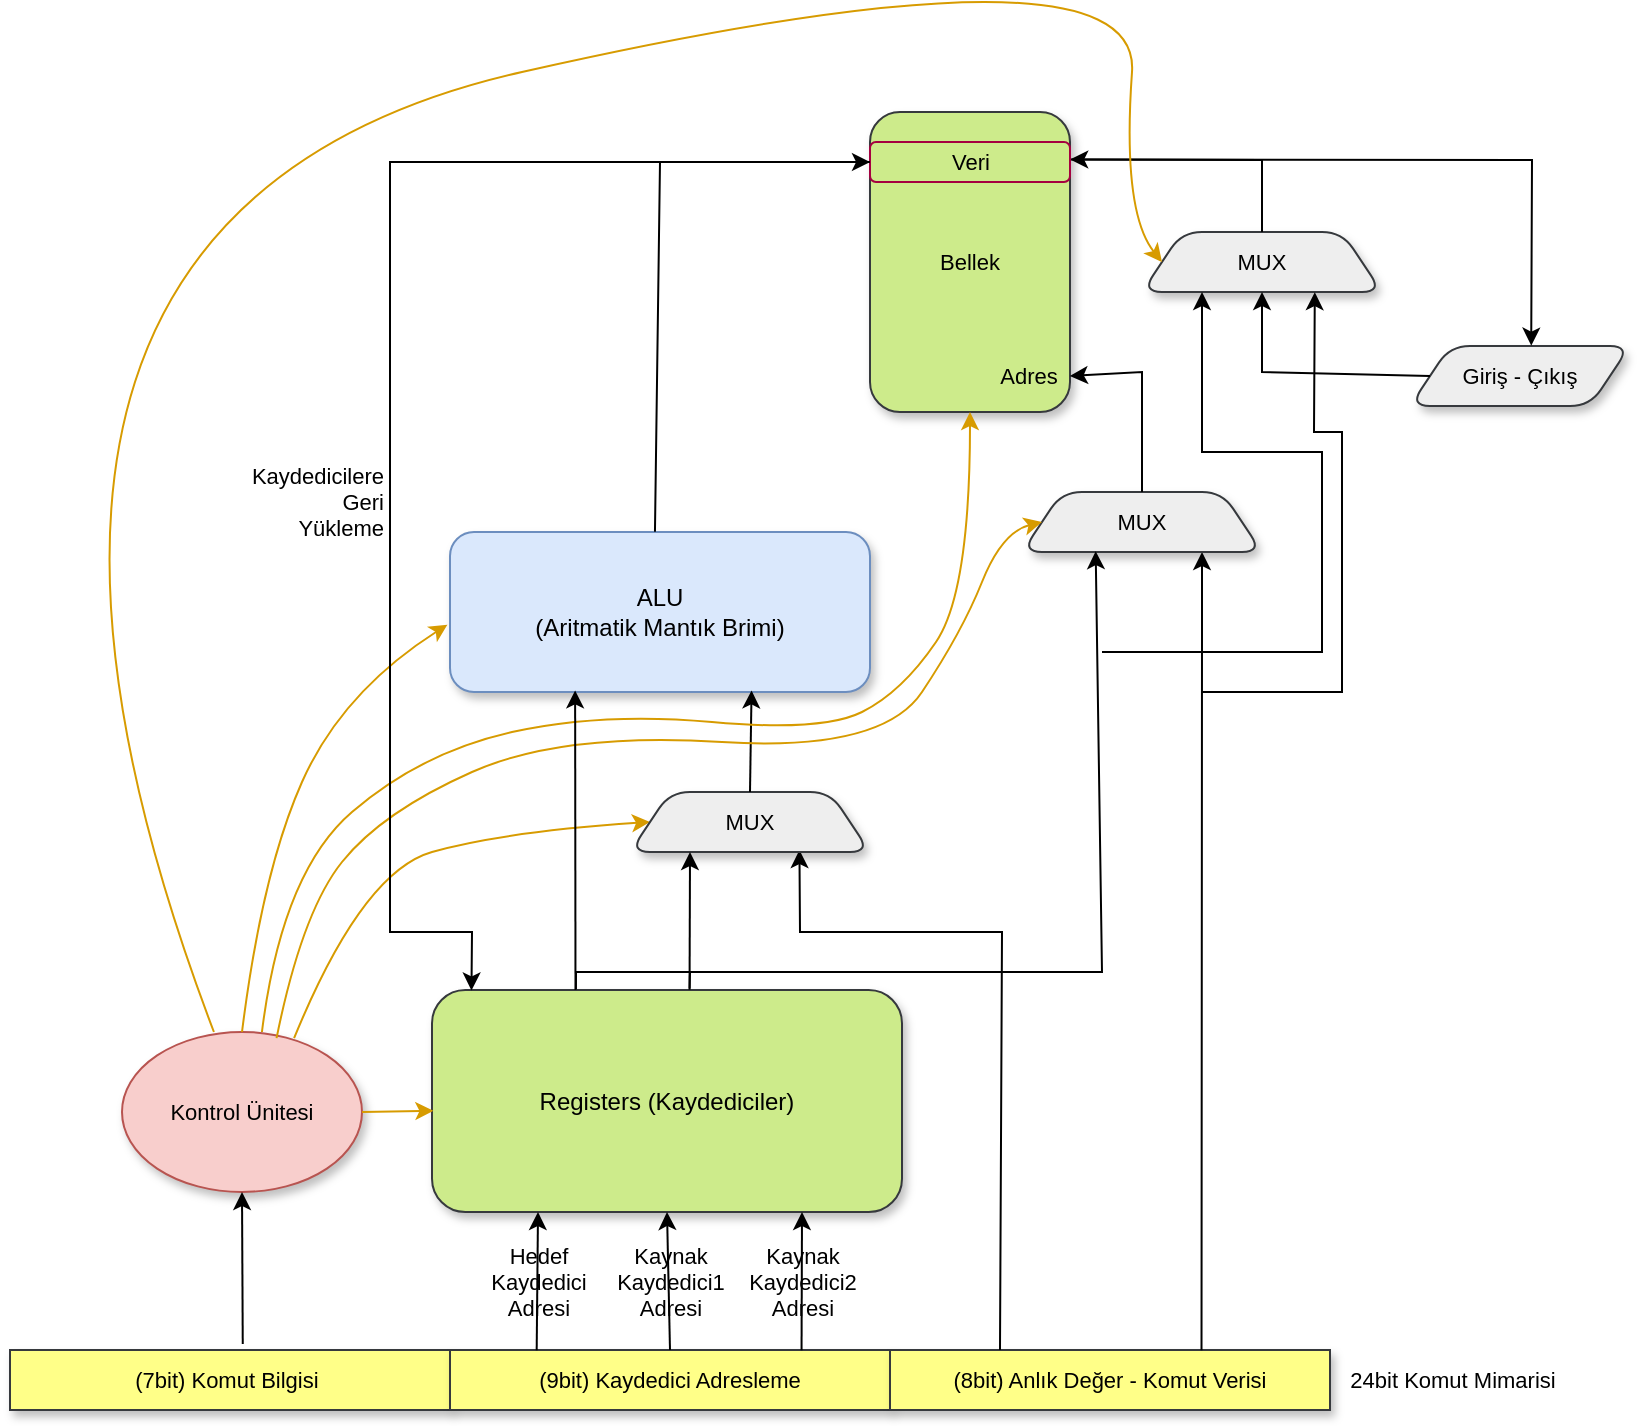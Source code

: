 <mxfile version="20.5.1" type="device"><diagram id="9_Mhc0VUAA4d--zFwy-R" name="Sayfa -1"><mxGraphModel dx="1196" dy="690" grid="1" gridSize="10" guides="1" tooltips="1" connect="1" arrows="1" fold="1" page="1" pageScale="1" pageWidth="827" pageHeight="1169" math="0" shadow="0"><root><mxCell id="0"/><mxCell id="1" parent="0"/><mxCell id="RixJKPN4EaS9a-ct5FjR-1" value="ALU &lt;br&gt;(Aritmatik Mantık Brimi)" style="rounded=1;whiteSpace=wrap;html=1;fillColor=#dae8fc;strokeColor=#6c8ebf;labelBorderColor=none;labelBackgroundColor=none;shadow=1;" vertex="1" parent="1"><mxGeometry x="234" y="350" width="210" height="80" as="geometry"/></mxCell><mxCell id="RixJKPN4EaS9a-ct5FjR-3" value="Registers (Kaydediciler)" style="rounded=1;whiteSpace=wrap;html=1;fillColor=#cdeb8b;strokeColor=#36393d;labelBorderColor=none;labelBackgroundColor=none;shadow=1;" vertex="1" parent="1"><mxGeometry x="225" y="579" width="235" height="111" as="geometry"/></mxCell><mxCell id="RixJKPN4EaS9a-ct5FjR-15" value="Kontrol Ünitesi" style="ellipse;whiteSpace=wrap;html=1;fontSize=11;fillColor=#f8cecc;strokeColor=#b85450;labelBorderColor=none;labelBackgroundColor=none;sketch=0;shadow=1;" vertex="1" parent="1"><mxGeometry x="70" y="600" width="120" height="80" as="geometry"/></mxCell><mxCell id="RixJKPN4EaS9a-ct5FjR-21" value="" style="curved=1;endArrow=classic;html=1;rounded=0;fontSize=11;entryX=-0.006;entryY=0.579;entryDx=0;entryDy=0;entryPerimeter=0;exitX=0.5;exitY=0;exitDx=0;exitDy=0;fillColor=#ffe6cc;strokeColor=#d79b00;labelBorderColor=none;labelBackgroundColor=none;" edge="1" parent="1" source="RixJKPN4EaS9a-ct5FjR-15" target="RixJKPN4EaS9a-ct5FjR-1"><mxGeometry width="50" height="50" relative="1" as="geometry"><mxPoint x="160" y="550" as="sourcePoint"/><mxPoint x="210" y="500" as="targetPoint"/><Array as="points"><mxPoint x="140" y="520"/><mxPoint x="180" y="430"/></Array></mxGeometry></mxCell><mxCell id="RixJKPN4EaS9a-ct5FjR-23" value="(7bit) Komut Bilgisi&amp;nbsp;" style="rounded=0;whiteSpace=wrap;html=1;fontSize=11;fillColor=#ffff88;strokeColor=#36393d;labelBorderColor=none;labelBackgroundColor=none;shadow=1;" vertex="1" parent="1"><mxGeometry x="14" y="759" width="220" height="30" as="geometry"/></mxCell><mxCell id="RixJKPN4EaS9a-ct5FjR-24" value="(9bit) Kaydedici Adresleme" style="rounded=0;whiteSpace=wrap;html=1;fontSize=11;fillColor=#ffff88;strokeColor=#36393d;labelBorderColor=none;labelBackgroundColor=none;shadow=1;" vertex="1" parent="1"><mxGeometry x="234" y="759" width="220" height="30" as="geometry"/></mxCell><mxCell id="RixJKPN4EaS9a-ct5FjR-25" value="(8bit) Anlık Değer - Komut Verisi" style="rounded=0;whiteSpace=wrap;html=1;fontSize=11;fillColor=#ffff88;strokeColor=#36393d;labelBorderColor=none;labelBackgroundColor=none;shadow=1;" vertex="1" parent="1"><mxGeometry x="454" y="759" width="220" height="30" as="geometry"/></mxCell><mxCell id="RixJKPN4EaS9a-ct5FjR-26" value="" style="endArrow=classic;html=1;rounded=0;fontSize=11;entryX=0.5;entryY=1;entryDx=0;entryDy=0;exitX=0.529;exitY=-0.1;exitDx=0;exitDy=0;exitPerimeter=0;labelBorderColor=none;labelBackgroundColor=none;" edge="1" parent="1" source="RixJKPN4EaS9a-ct5FjR-23" target="RixJKPN4EaS9a-ct5FjR-15"><mxGeometry width="50" height="50" relative="1" as="geometry"><mxPoint x="330" y="740" as="sourcePoint"/><mxPoint x="380" y="690" as="targetPoint"/></mxGeometry></mxCell><mxCell id="RixJKPN4EaS9a-ct5FjR-27" value="" style="endArrow=classic;html=1;rounded=0;fontSize=11;exitX=0.197;exitY=0.005;exitDx=0;exitDy=0;exitPerimeter=0;labelBorderColor=none;labelBackgroundColor=none;" edge="1" parent="1" source="RixJKPN4EaS9a-ct5FjR-24"><mxGeometry relative="1" as="geometry"><mxPoint x="278" y="720" as="sourcePoint"/><mxPoint x="278" y="690" as="targetPoint"/></mxGeometry></mxCell><mxCell id="RixJKPN4EaS9a-ct5FjR-28" value="Hedef&lt;br&gt;Kaydedici&lt;br&gt;Adresi" style="edgeLabel;resizable=0;html=1;align=center;verticalAlign=middle;fontSize=11;labelBorderColor=none;labelBackgroundColor=none;" connectable="0" vertex="1" parent="RixJKPN4EaS9a-ct5FjR-27"><mxGeometry relative="1" as="geometry"/></mxCell><mxCell id="RixJKPN4EaS9a-ct5FjR-29" value="" style="endArrow=classic;html=1;rounded=0;fontSize=11;entryX=0.5;entryY=1;entryDx=0;entryDy=0;exitX=0.5;exitY=0;exitDx=0;exitDy=0;labelBorderColor=none;labelBackgroundColor=none;" edge="1" parent="1" source="RixJKPN4EaS9a-ct5FjR-24" target="RixJKPN4EaS9a-ct5FjR-3"><mxGeometry relative="1" as="geometry"><mxPoint x="293.06" y="727.66" as="sourcePoint"/><mxPoint x="282.322" y="649" as="targetPoint"/></mxGeometry></mxCell><mxCell id="RixJKPN4EaS9a-ct5FjR-30" value="Kaynak&lt;br&gt;Kaydedici1&lt;br&gt;Adresi" style="edgeLabel;resizable=0;html=1;align=center;verticalAlign=middle;fontSize=11;labelBorderColor=none;labelBackgroundColor=none;" connectable="0" vertex="1" parent="RixJKPN4EaS9a-ct5FjR-29"><mxGeometry relative="1" as="geometry"/></mxCell><mxCell id="RixJKPN4EaS9a-ct5FjR-31" value="" style="endArrow=classic;html=1;rounded=0;fontSize=11;exitX=0.799;exitY=0.005;exitDx=0;exitDy=0;exitPerimeter=0;labelBorderColor=none;labelBackgroundColor=none;" edge="1" parent="1" source="RixJKPN4EaS9a-ct5FjR-24"><mxGeometry relative="1" as="geometry"><mxPoint x="410.28" y="720.33" as="sourcePoint"/><mxPoint x="410" y="690" as="targetPoint"/></mxGeometry></mxCell><mxCell id="RixJKPN4EaS9a-ct5FjR-32" value="Kaynak&lt;br&gt;Kaydedici2&lt;br&gt;Adresi" style="edgeLabel;resizable=0;html=1;align=center;verticalAlign=middle;fontSize=11;labelBorderColor=none;labelBackgroundColor=none;" connectable="0" vertex="1" parent="RixJKPN4EaS9a-ct5FjR-31"><mxGeometry relative="1" as="geometry"/></mxCell><mxCell id="RixJKPN4EaS9a-ct5FjR-34" value="Bellek" style="rounded=1;whiteSpace=wrap;html=1;fontSize=11;fillColor=#cdeb8b;strokeColor=#36393d;labelBorderColor=none;labelBackgroundColor=none;shadow=1;" vertex="1" parent="1"><mxGeometry x="444" y="140" width="100" height="150" as="geometry"/></mxCell><mxCell id="RixJKPN4EaS9a-ct5FjR-38" value="" style="curved=1;endArrow=classic;html=1;rounded=0;fontSize=11;entryX=0;entryY=0.5;entryDx=0;entryDy=0;exitX=0.717;exitY=0.039;exitDx=0;exitDy=0;fillColor=#ffe6cc;strokeColor=#d79b00;exitPerimeter=0;labelBorderColor=none;labelBackgroundColor=none;" edge="1" parent="1" source="RixJKPN4EaS9a-ct5FjR-15" target="RixJKPN4EaS9a-ct5FjR-40"><mxGeometry width="50" height="50" relative="1" as="geometry"><mxPoint x="140" y="576" as="sourcePoint"/><mxPoint x="295" y="500" as="targetPoint"/><Array as="points"><mxPoint x="190" y="520"/><mxPoint x="260" y="500"/></Array></mxGeometry></mxCell><mxCell id="RixJKPN4EaS9a-ct5FjR-39" value="" style="endArrow=classic;html=1;rounded=0;fontSize=11;exitX=0.25;exitY=0;exitDx=0;exitDy=0;entryX=0.706;entryY=0.967;entryDx=0;entryDy=0;entryPerimeter=0;labelBorderColor=none;labelBackgroundColor=none;" edge="1" parent="1" source="RixJKPN4EaS9a-ct5FjR-25" target="RixJKPN4EaS9a-ct5FjR-40"><mxGeometry width="50" height="50" relative="1" as="geometry"><mxPoint x="510" y="665" as="sourcePoint"/><mxPoint x="356" y="525" as="targetPoint"/><Array as="points"><mxPoint x="510" y="550"/><mxPoint x="409" y="550"/></Array></mxGeometry></mxCell><mxCell id="RixJKPN4EaS9a-ct5FjR-40" value="MUX" style="shape=trapezoid;perimeter=trapezoidPerimeter;whiteSpace=wrap;html=1;fixedSize=1;shadow=1;fontSize=11;fillColor=#eeeeee;strokeColor=#36393d;labelBorderColor=none;labelBackgroundColor=none;rounded=1;" vertex="1" parent="1"><mxGeometry x="324" y="480" width="120" height="30" as="geometry"/></mxCell><mxCell id="RixJKPN4EaS9a-ct5FjR-42" value="" style="endArrow=classic;html=1;rounded=0;fontSize=11;entryX=0.718;entryY=0.99;entryDx=0;entryDy=0;exitX=0.5;exitY=0;exitDx=0;exitDy=0;entryPerimeter=0;labelBorderColor=none;labelBackgroundColor=none;" edge="1" parent="1" source="RixJKPN4EaS9a-ct5FjR-40" target="RixJKPN4EaS9a-ct5FjR-1"><mxGeometry width="50" height="50" relative="1" as="geometry"><mxPoint x="160" y="530" as="sourcePoint"/><mxPoint x="210" y="480" as="targetPoint"/></mxGeometry></mxCell><mxCell id="RixJKPN4EaS9a-ct5FjR-43" value="Adres" style="text;html=1;align=center;verticalAlign=middle;resizable=0;points=[];autosize=1;strokeColor=none;fillColor=none;fontSize=11;labelBorderColor=none;labelBackgroundColor=none;" vertex="1" parent="1"><mxGeometry x="498" y="257" width="50" height="30" as="geometry"/></mxCell><mxCell id="RixJKPN4EaS9a-ct5FjR-44" value="" style="endArrow=classic;html=1;rounded=0;fontSize=11;exitX=0.708;exitY=0.003;exitDx=0;exitDy=0;exitPerimeter=0;entryX=0.75;entryY=1;entryDx=0;entryDy=0;labelBorderColor=none;labelBackgroundColor=none;" edge="1" parent="1" source="RixJKPN4EaS9a-ct5FjR-25" target="RixJKPN4EaS9a-ct5FjR-45"><mxGeometry width="50" height="50" relative="1" as="geometry"><mxPoint x="240" y="620" as="sourcePoint"/><mxPoint x="580" y="360" as="targetPoint"/><Array as="points"><mxPoint x="610" y="400"/></Array></mxGeometry></mxCell><mxCell id="RixJKPN4EaS9a-ct5FjR-45" value="MUX" style="shape=trapezoid;perimeter=trapezoidPerimeter;whiteSpace=wrap;html=1;fixedSize=1;shadow=1;fontSize=11;fillColor=#eeeeee;strokeColor=#36393d;labelBorderColor=none;labelBackgroundColor=none;rounded=1;" vertex="1" parent="1"><mxGeometry x="520" y="330" width="120" height="30" as="geometry"/></mxCell><mxCell id="RixJKPN4EaS9a-ct5FjR-46" value="" style="endArrow=classic;html=1;rounded=0;fontSize=11;entryX=0.307;entryY=0.987;entryDx=0;entryDy=0;entryPerimeter=0;exitX=0.548;exitY=-0.001;exitDx=0;exitDy=0;exitPerimeter=0;labelBorderColor=none;labelBackgroundColor=none;" edge="1" parent="1" source="RixJKPN4EaS9a-ct5FjR-3" target="RixJKPN4EaS9a-ct5FjR-45"><mxGeometry width="50" height="50" relative="1" as="geometry"><mxPoint x="350" y="580" as="sourcePoint"/><mxPoint x="580" y="440" as="targetPoint"/><Array as="points"><mxPoint x="354" y="570"/><mxPoint x="560" y="570"/></Array></mxGeometry></mxCell><mxCell id="RixJKPN4EaS9a-ct5FjR-47" value="" style="endArrow=classic;html=1;rounded=0;fontSize=11;exitX=0.5;exitY=0;exitDx=0;exitDy=0;entryX=0.999;entryY=0.88;entryDx=0;entryDy=0;entryPerimeter=0;labelBorderColor=none;labelBackgroundColor=none;" edge="1" parent="1" source="RixJKPN4EaS9a-ct5FjR-45" target="RixJKPN4EaS9a-ct5FjR-34"><mxGeometry width="50" height="50" relative="1" as="geometry"><mxPoint x="470" y="280" as="sourcePoint"/><mxPoint x="600" y="270" as="targetPoint"/><Array as="points"><mxPoint x="580" y="270"/></Array></mxGeometry></mxCell><mxCell id="RixJKPN4EaS9a-ct5FjR-48" value="" style="curved=1;endArrow=classic;html=1;rounded=0;fontSize=11;entryX=0;entryY=0.5;entryDx=0;entryDy=0;exitX=0.644;exitY=0.038;exitDx=0;exitDy=0;fillColor=#ffe6cc;strokeColor=#d79b00;exitPerimeter=0;labelBorderColor=none;labelBackgroundColor=none;" edge="1" parent="1" source="RixJKPN4EaS9a-ct5FjR-15" target="RixJKPN4EaS9a-ct5FjR-45"><mxGeometry width="50" height="50" relative="1" as="geometry"><mxPoint x="166.04" y="613.12" as="sourcePoint"/><mxPoint x="299" y="505" as="targetPoint"/><Array as="points"><mxPoint x="160" y="540"/><mxPoint x="200" y="490"/><mxPoint x="290" y="450"/><mxPoint x="450" y="460"/><mxPoint x="490" y="400"/><mxPoint x="510" y="350"/></Array></mxGeometry></mxCell><mxCell id="RixJKPN4EaS9a-ct5FjR-49" value="" style="curved=1;endArrow=classic;html=1;rounded=0;fontSize=11;entryX=0.5;entryY=1;entryDx=0;entryDy=0;exitX=0.583;exitY=0;exitDx=0;exitDy=0;fillColor=#ffe6cc;strokeColor=#d79b00;exitPerimeter=0;labelBorderColor=none;labelBackgroundColor=none;" edge="1" parent="1" source="RixJKPN4EaS9a-ct5FjR-15" target="RixJKPN4EaS9a-ct5FjR-34"><mxGeometry width="50" height="50" relative="1" as="geometry"><mxPoint x="-20.0" y="474.02" as="sourcePoint"/><mxPoint x="383.72" y="215.98" as="targetPoint"/><Array as="points"><mxPoint x="150" y="520"/><mxPoint x="220" y="460"/><mxPoint x="310" y="440"/><mxPoint x="420" y="450"/><mxPoint x="460" y="430"/><mxPoint x="494" y="380"/></Array></mxGeometry></mxCell><mxCell id="RixJKPN4EaS9a-ct5FjR-50" value="MUX" style="shape=trapezoid;perimeter=trapezoidPerimeter;whiteSpace=wrap;html=1;fixedSize=1;shadow=1;fontSize=11;fillColor=#eeeeee;strokeColor=#36393d;labelBorderColor=none;labelBackgroundColor=none;rounded=1;" vertex="1" parent="1"><mxGeometry x="580" y="200" width="120" height="30" as="geometry"/></mxCell><mxCell id="RixJKPN4EaS9a-ct5FjR-51" value="Veri" style="text;html=1;align=center;verticalAlign=middle;resizable=0;points=[];autosize=1;strokeColor=none;fillColor=none;fontSize=11;labelBorderColor=none;labelBackgroundColor=none;" vertex="1" parent="1"><mxGeometry x="474" y="150" width="40" height="30" as="geometry"/></mxCell><mxCell id="RixJKPN4EaS9a-ct5FjR-52" value="" style="endArrow=classic;html=1;rounded=0;fontSize=11;exitX=0.5;exitY=0;exitDx=0;exitDy=0;entryX=1.001;entryY=0.158;entryDx=0;entryDy=0;entryPerimeter=0;labelBorderColor=none;labelBackgroundColor=none;" edge="1" parent="1" source="RixJKPN4EaS9a-ct5FjR-50" target="RixJKPN4EaS9a-ct5FjR-34"><mxGeometry width="50" height="50" relative="1" as="geometry"><mxPoint x="240" y="370" as="sourcePoint"/><mxPoint x="620" y="150" as="targetPoint"/><Array as="points"><mxPoint x="640" y="164"/></Array></mxGeometry></mxCell><mxCell id="RixJKPN4EaS9a-ct5FjR-53" value="" style="endArrow=classic;html=1;rounded=0;fontSize=11;entryX=0.25;entryY=1;entryDx=0;entryDy=0;labelBorderColor=none;labelBackgroundColor=none;" edge="1" parent="1" target="RixJKPN4EaS9a-ct5FjR-50"><mxGeometry width="50" height="50" relative="1" as="geometry"><mxPoint x="560" y="410" as="sourcePoint"/><mxPoint x="680" y="380" as="targetPoint"/><Array as="points"><mxPoint x="670" y="410"/><mxPoint x="670" y="310"/><mxPoint x="610" y="310"/></Array></mxGeometry></mxCell><mxCell id="RixJKPN4EaS9a-ct5FjR-54" value="" style="endArrow=classic;html=1;rounded=0;fontSize=11;entryX=0.72;entryY=1.003;entryDx=0;entryDy=0;entryPerimeter=0;labelBorderColor=none;labelBackgroundColor=none;" edge="1" parent="1" target="RixJKPN4EaS9a-ct5FjR-50"><mxGeometry width="50" height="50" relative="1" as="geometry"><mxPoint x="610" y="430" as="sourcePoint"/><mxPoint x="550" y="320" as="targetPoint"/><Array as="points"><mxPoint x="680" y="430"/><mxPoint x="680" y="300"/><mxPoint x="666" y="300"/></Array></mxGeometry></mxCell><mxCell id="RixJKPN4EaS9a-ct5FjR-55" value="Giriş - Çıkış" style="shape=parallelogram;perimeter=parallelogramPerimeter;whiteSpace=wrap;html=1;fixedSize=1;shadow=1;fontSize=11;fillColor=#eeeeee;strokeColor=#36393d;labelBorderColor=none;labelBackgroundColor=none;rounded=1;" vertex="1" parent="1"><mxGeometry x="714" y="257" width="110" height="30" as="geometry"/></mxCell><mxCell id="RixJKPN4EaS9a-ct5FjR-56" value="" style="endArrow=classic;html=1;rounded=0;fontSize=11;entryX=0.5;entryY=1;entryDx=0;entryDy=0;exitX=0;exitY=0.5;exitDx=0;exitDy=0;labelBorderColor=none;labelBackgroundColor=none;" edge="1" parent="1" source="RixJKPN4EaS9a-ct5FjR-55" target="RixJKPN4EaS9a-ct5FjR-50"><mxGeometry width="50" height="50" relative="1" as="geometry"><mxPoint x="704" y="320" as="sourcePoint"/><mxPoint x="754" y="270" as="targetPoint"/><Array as="points"><mxPoint x="640" y="270"/></Array></mxGeometry></mxCell><mxCell id="RixJKPN4EaS9a-ct5FjR-57" value="" style="endArrow=classic;html=1;rounded=0;fontSize=11;entryX=0.551;entryY=-0.006;entryDx=0;entryDy=0;entryPerimeter=0;exitX=1.004;exitY=0.158;exitDx=0;exitDy=0;exitPerimeter=0;labelBorderColor=none;labelBackgroundColor=none;" edge="1" parent="1" source="RixJKPN4EaS9a-ct5FjR-34" target="RixJKPN4EaS9a-ct5FjR-55"><mxGeometry width="50" height="50" relative="1" as="geometry"><mxPoint x="644" y="170" as="sourcePoint"/><mxPoint x="794" y="150" as="targetPoint"/><Array as="points"><mxPoint x="775" y="164"/></Array></mxGeometry></mxCell><mxCell id="RixJKPN4EaS9a-ct5FjR-59" value="" style="rounded=1;whiteSpace=wrap;html=1;shadow=0;fontSize=11;fillColor=none;fontColor=#ffffff;strokeColor=#A50040;labelBorderColor=none;labelBackgroundColor=none;" vertex="1" parent="1"><mxGeometry x="444" y="155" width="100" height="20" as="geometry"/></mxCell><mxCell id="RixJKPN4EaS9a-ct5FjR-61" value="" style="endArrow=classic;html=1;rounded=0;fontSize=11;entryX=0.084;entryY=0.002;entryDx=0;entryDy=0;entryPerimeter=0;exitX=0;exitY=0.5;exitDx=0;exitDy=0;labelBorderColor=none;labelBackgroundColor=none;" edge="1" parent="1" source="RixJKPN4EaS9a-ct5FjR-59" target="RixJKPN4EaS9a-ct5FjR-3"><mxGeometry width="50" height="50" relative="1" as="geometry"><mxPoint x="274" y="270" as="sourcePoint"/><mxPoint x="254" y="270" as="targetPoint"/><Array as="points"><mxPoint x="204" y="165"/><mxPoint x="204" y="550"/><mxPoint x="245" y="550"/></Array></mxGeometry></mxCell><mxCell id="RixJKPN4EaS9a-ct5FjR-62" value="Kaydedicilere&lt;br&gt;Geri&lt;br&gt;Yükleme" style="text;html=1;align=right;verticalAlign=middle;resizable=0;points=[];autosize=1;strokeColor=none;fillColor=none;fontSize=11;labelBorderColor=none;labelBackgroundColor=none;" vertex="1" parent="1"><mxGeometry x="112" y="310" width="90" height="50" as="geometry"/></mxCell><mxCell id="RixJKPN4EaS9a-ct5FjR-65" value="" style="endArrow=classic;html=1;rounded=0;fontSize=11;entryX=0;entryY=0.5;entryDx=0;entryDy=0;exitX=0.488;exitY=-0.001;exitDx=0;exitDy=0;exitPerimeter=0;labelBorderColor=none;labelBackgroundColor=none;" edge="1" parent="1" source="RixJKPN4EaS9a-ct5FjR-1" target="RixJKPN4EaS9a-ct5FjR-59"><mxGeometry width="50" height="50" relative="1" as="geometry"><mxPoint x="354" y="270" as="sourcePoint"/><mxPoint x="404" y="220" as="targetPoint"/><Array as="points"><mxPoint x="339" y="165"/></Array></mxGeometry></mxCell><mxCell id="RixJKPN4EaS9a-ct5FjR-66" value="" style="curved=1;endArrow=classic;html=1;rounded=0;fontSize=11;entryX=0;entryY=0.5;entryDx=0;entryDy=0;exitX=0.383;exitY=0;exitDx=0;exitDy=0;fillColor=#ffe6cc;strokeColor=#d79b00;exitPerimeter=0;labelBorderColor=none;labelBackgroundColor=none;" edge="1" parent="1" source="RixJKPN4EaS9a-ct5FjR-15" target="RixJKPN4EaS9a-ct5FjR-50"><mxGeometry width="50" height="50" relative="1" as="geometry"><mxPoint x="40" y="383.68" as="sourcePoint"/><mxPoint x="142.74" y="180.0" as="targetPoint"/><Array as="points"><mxPoint x="-40" y="190"/><mxPoint x="580" y="50"/><mxPoint x="570" y="190"/></Array></mxGeometry></mxCell><mxCell id="RixJKPN4EaS9a-ct5FjR-67" value="" style="endArrow=classic;html=1;rounded=0;fontSize=11;entryX=0.25;entryY=1;entryDx=0;entryDy=0;exitX=0.548;exitY=-0.007;exitDx=0;exitDy=0;exitPerimeter=0;labelBorderColor=none;labelBackgroundColor=none;" edge="1" parent="1"><mxGeometry width="50" height="50" relative="1" as="geometry"><mxPoint x="353.78" y="578.223" as="sourcePoint"/><mxPoint x="354" y="510" as="targetPoint"/></mxGeometry></mxCell><mxCell id="RixJKPN4EaS9a-ct5FjR-68" value="" style="endArrow=classic;html=1;rounded=0;fontSize=11;entryX=0.236;entryY=0.99;entryDx=0;entryDy=0;entryPerimeter=0;exitX=0.25;exitY=0;exitDx=0;exitDy=0;labelBorderColor=none;labelBackgroundColor=none;" edge="1" parent="1"><mxGeometry width="50" height="50" relative="1" as="geometry"><mxPoint x="296.75" y="579" as="sourcePoint"/><mxPoint x="296.56" y="429.2" as="targetPoint"/></mxGeometry></mxCell><mxCell id="RixJKPN4EaS9a-ct5FjR-70" value="" style="endArrow=none;html=1;rounded=0;fontSize=11;exitX=0.319;exitY=-0.005;exitDx=0;exitDy=0;exitPerimeter=0;labelBorderColor=none;labelBackgroundColor=none;" edge="1" parent="1"><mxGeometry width="50" height="50" relative="1" as="geometry"><mxPoint x="296.965" y="578.445" as="sourcePoint"/><mxPoint x="367" y="570" as="targetPoint"/><Array as="points"><mxPoint x="297" y="570"/></Array></mxGeometry></mxCell><mxCell id="RixJKPN4EaS9a-ct5FjR-71" value="24bit Komut Mimarisi" style="text;html=1;align=center;verticalAlign=middle;resizable=0;points=[];autosize=1;strokeColor=none;fillColor=none;fontSize=11;labelBorderColor=none;labelBackgroundColor=none;" vertex="1" parent="1"><mxGeometry x="670" y="759" width="130" height="30" as="geometry"/></mxCell><mxCell id="RixJKPN4EaS9a-ct5FjR-72" value="" style="endArrow=classic;html=1;rounded=0;fontSize=11;entryX=0.003;entryY=0.544;entryDx=0;entryDy=0;entryPerimeter=0;exitX=1;exitY=0.5;exitDx=0;exitDy=0;fillColor=#ffe6cc;strokeColor=#d79b00;labelBorderColor=none;labelBackgroundColor=none;" edge="1" parent="1" source="RixJKPN4EaS9a-ct5FjR-15" target="RixJKPN4EaS9a-ct5FjR-3"><mxGeometry width="50" height="50" relative="1" as="geometry"><mxPoint x="250" y="580" as="sourcePoint"/><mxPoint x="300" y="530" as="targetPoint"/></mxGeometry></mxCell></root></mxGraphModel></diagram></mxfile>